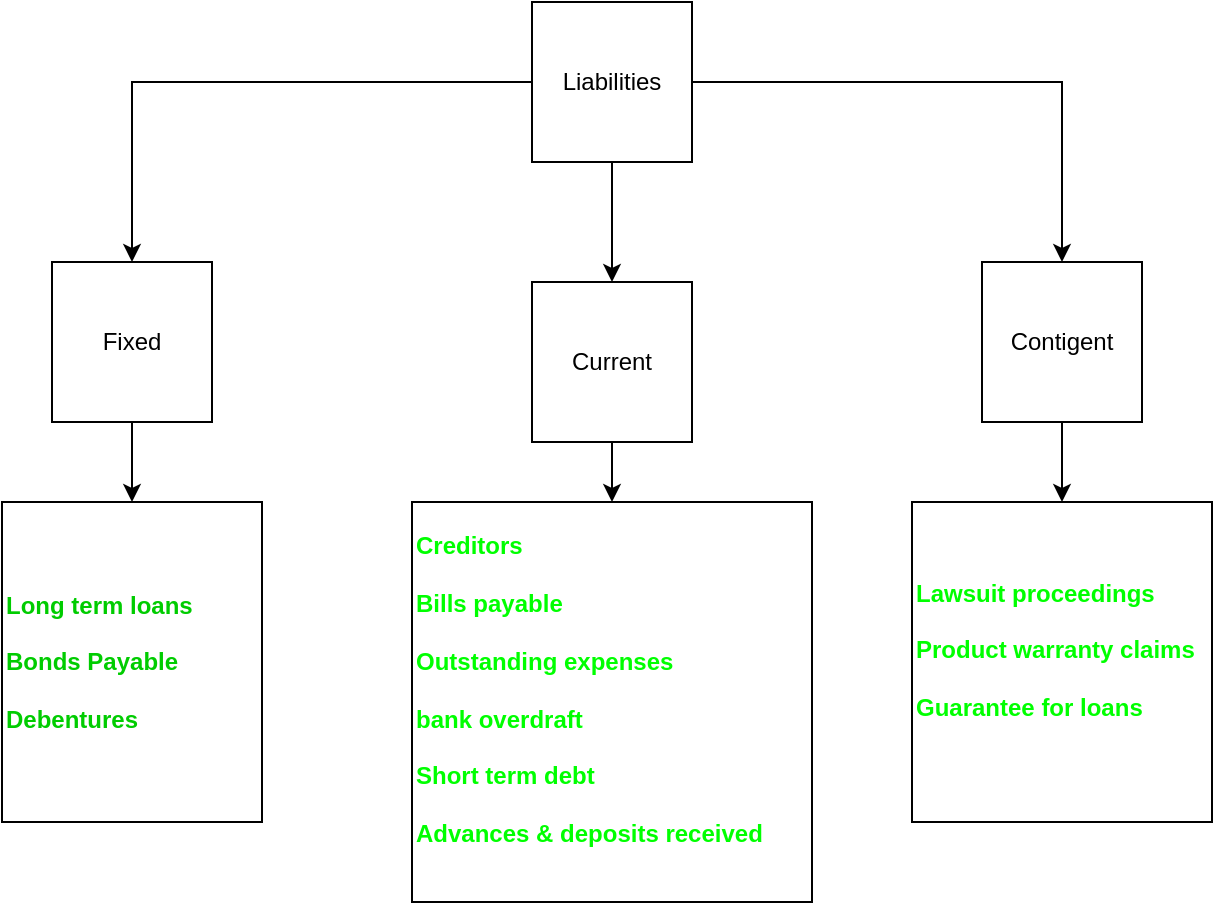 <mxfile version="13.1.3" pages="5">
    <diagram id="6hGFLwfOUW9BJ-s0fimq" name="Index">
        <mxGraphModel dx="1125" dy="806" grid="1" gridSize="10" guides="1" tooltips="1" connect="1" arrows="1" fold="1" page="1" pageScale="1" pageWidth="827" pageHeight="1169" math="0" shadow="0">
            <root>
                <mxCell id="0"/>
                <mxCell id="1" parent="0"/>
                <mxCell id="5" style="edgeStyle=orthogonalEdgeStyle;rounded=0;orthogonalLoop=1;jettySize=auto;html=1;entryX=0.5;entryY=0;entryDx=0;entryDy=0;" parent="1" source="2" target="3" edge="1">
                    <mxGeometry relative="1" as="geometry"/>
                </mxCell>
                <mxCell id="6" style="edgeStyle=orthogonalEdgeStyle;rounded=0;orthogonalLoop=1;jettySize=auto;html=1;entryX=0.5;entryY=0;entryDx=0;entryDy=0;" parent="1" source="2" target="4" edge="1">
                    <mxGeometry relative="1" as="geometry"/>
                </mxCell>
                <mxCell id="fIrG5OefOnMovDJ8t9E--8" style="edgeStyle=orthogonalEdgeStyle;rounded=0;orthogonalLoop=1;jettySize=auto;html=1;entryX=0.5;entryY=0;entryDx=0;entryDy=0;" parent="1" source="2" target="fIrG5OefOnMovDJ8t9E--6" edge="1">
                    <mxGeometry relative="1" as="geometry"/>
                </mxCell>
                <mxCell id="2" value="Liabilities" style="whiteSpace=wrap;html=1;aspect=fixed;" parent="1" vertex="1">
                    <mxGeometry x="480" y="20" width="80" height="80" as="geometry"/>
                </mxCell>
                <mxCell id="bZMmsCw2MI6Tk-kRLGE1-8" style="edgeStyle=orthogonalEdgeStyle;rounded=0;orthogonalLoop=1;jettySize=auto;html=1;" parent="1" source="3" target="bZMmsCw2MI6Tk-kRLGE1-6" edge="1">
                    <mxGeometry relative="1" as="geometry"/>
                </mxCell>
                <mxCell id="3" value="Fixed" style="whiteSpace=wrap;html=1;aspect=fixed;" parent="1" vertex="1">
                    <mxGeometry x="240" y="150" width="80" height="80" as="geometry"/>
                </mxCell>
                <mxCell id="bZMmsCw2MI6Tk-kRLGE1-9" style="edgeStyle=orthogonalEdgeStyle;rounded=0;orthogonalLoop=1;jettySize=auto;html=1;entryX=0.5;entryY=0;entryDx=0;entryDy=0;" parent="1" source="4" target="bZMmsCw2MI6Tk-kRLGE1-7" edge="1">
                    <mxGeometry relative="1" as="geometry"/>
                </mxCell>
                <mxCell id="4" value="Current" style="whiteSpace=wrap;html=1;aspect=fixed;" parent="1" vertex="1">
                    <mxGeometry x="480" y="160" width="80" height="80" as="geometry"/>
                </mxCell>
                <mxCell id="bZMmsCw2MI6Tk-kRLGE1-6" value="&lt;font color=&quot;#00cc00&quot;&gt;&lt;b&gt;Long term loans&lt;br&gt;&lt;br&gt;Bonds Payable&lt;br&gt;&lt;br&gt;Debentures&lt;br&gt;&lt;/b&gt;&lt;/font&gt;" style="rounded=0;whiteSpace=wrap;html=1;align=left;" parent="1" vertex="1">
                    <mxGeometry x="215" y="270" width="130" height="160" as="geometry"/>
                </mxCell>
                <mxCell id="bZMmsCw2MI6Tk-kRLGE1-7" value="&lt;b&gt;&lt;font color=&quot;#00ff00&quot;&gt;Creditors&lt;br&gt;&lt;br&gt;Bills payable&lt;br&gt;&lt;br&gt;Outstanding expenses&lt;br&gt;&lt;br&gt;bank overdraft&lt;br&gt;&lt;br&gt;Short term debt&lt;br&gt;&lt;br&gt;Advances &amp;amp; deposits received&lt;/font&gt;&lt;/b&gt;&lt;br&gt;&lt;ul&gt;&lt;/ul&gt;" style="rounded=0;whiteSpace=wrap;html=1;align=left;" parent="1" vertex="1">
                    <mxGeometry x="420" y="270" width="200" height="200" as="geometry"/>
                </mxCell>
                <mxCell id="fIrG5OefOnMovDJ8t9E--9" style="edgeStyle=orthogonalEdgeStyle;rounded=0;orthogonalLoop=1;jettySize=auto;html=1;entryX=0.5;entryY=0;entryDx=0;entryDy=0;" parent="1" source="fIrG5OefOnMovDJ8t9E--6" target="fIrG5OefOnMovDJ8t9E--7" edge="1">
                    <mxGeometry relative="1" as="geometry"/>
                </mxCell>
                <mxCell id="fIrG5OefOnMovDJ8t9E--6" value="Contigent" style="whiteSpace=wrap;html=1;aspect=fixed;" parent="1" vertex="1">
                    <mxGeometry x="705" y="150" width="80" height="80" as="geometry"/>
                </mxCell>
                <mxCell id="fIrG5OefOnMovDJ8t9E--7" value="&lt;font color=&quot;#00ff00&quot;&gt;&lt;b&gt;Lawsuit proceedings&lt;br&gt;&lt;br&gt;Product warranty claims&lt;br&gt;&lt;br&gt;Guarantee for loans&lt;/b&gt;&lt;/font&gt;&lt;br&gt;&lt;ul&gt;&lt;/ul&gt;" style="rounded=0;whiteSpace=wrap;html=1;align=left;" parent="1" vertex="1">
                    <mxGeometry x="670" y="270" width="150" height="160" as="geometry"/>
                </mxCell>
            </root>
        </mxGraphModel>
    </diagram>
    <diagram id="k4gzNj06NKUBnNSES0GV" name="Database Structure">
        <mxGraphModel dx="1125" dy="806" grid="1" gridSize="10" guides="1" tooltips="1" connect="1" arrows="1" fold="1" page="1" pageScale="1" pageWidth="3300" pageHeight="4681" math="0" shadow="0">
            <root>
                <mxCell id="ZLIagWWz0gJrRWG0zaH9-0"/>
                <mxCell id="ZLIagWWz0gJrRWG0zaH9-1" parent="ZLIagWWz0gJrRWG0zaH9-0"/>
                <mxCell id="0SvQrCjive3bnL10Y1ml-0" style="edgeStyle=orthogonalEdgeStyle;rounded=0;orthogonalLoop=1;jettySize=auto;html=1;entryX=0.5;entryY=0;entryDx=0;entryDy=0;" parent="ZLIagWWz0gJrRWG0zaH9-1" source="0SvQrCjive3bnL10Y1ml-1" target="0SvQrCjive3bnL10Y1ml-2" edge="1">
                    <mxGeometry relative="1" as="geometry"/>
                </mxCell>
                <mxCell id="0SvQrCjive3bnL10Y1ml-1" value="Apps" style="whiteSpace=wrap;html=1;aspect=fixed;strokeColor=#5B60F0;" parent="ZLIagWWz0gJrRWG0zaH9-1" vertex="1">
                    <mxGeometry x="300" y="80" width="80" height="80" as="geometry"/>
                </mxCell>
                <mxCell id="0SvQrCjive3bnL10Y1ml-9" value="" style="edgeStyle=orthogonalEdgeStyle;rounded=0;orthogonalLoop=1;jettySize=auto;html=1;" parent="ZLIagWWz0gJrRWG0zaH9-1" source="0SvQrCjive3bnL10Y1ml-2" target="0SvQrCjive3bnL10Y1ml-4" edge="1">
                    <mxGeometry relative="1" as="geometry"/>
                </mxCell>
                <mxCell id="0SvQrCjive3bnL10Y1ml-2" value="CRM" style="ellipse;whiteSpace=wrap;html=1;aspect=fixed;strokeColor=#F05C26;" parent="ZLIagWWz0gJrRWG0zaH9-1" vertex="1">
                    <mxGeometry x="300" y="190" width="80" height="80" as="geometry"/>
                </mxCell>
                <mxCell id="0SvQrCjive3bnL10Y1ml-3" style="edgeStyle=orthogonalEdgeStyle;rounded=0;orthogonalLoop=1;jettySize=auto;html=1;entryX=0.5;entryY=0;entryDx=0;entryDy=0;" parent="ZLIagWWz0gJrRWG0zaH9-1" source="0SvQrCjive3bnL10Y1ml-4" target="0SvQrCjive3bnL10Y1ml-5" edge="1">
                    <mxGeometry relative="1" as="geometry"/>
                </mxCell>
                <mxCell id="0SvQrCjive3bnL10Y1ml-4" value="** Business ID **" style="whiteSpace=wrap;html=1;aspect=fixed;strokeColor=#F05C26;" parent="ZLIagWWz0gJrRWG0zaH9-1" vertex="1">
                    <mxGeometry x="285" y="310" width="110" height="110" as="geometry"/>
                </mxCell>
                <mxCell id="0SvQrCjive3bnL10Y1ml-11" value="" style="edgeStyle=orthogonalEdgeStyle;rounded=0;orthogonalLoop=1;jettySize=auto;html=1;" parent="ZLIagWWz0gJrRWG0zaH9-1" source="0SvQrCjive3bnL10Y1ml-6" edge="1">
                    <mxGeometry relative="1" as="geometry">
                        <mxPoint x="340" y="590" as="targetPoint"/>
                    </mxGeometry>
                </mxCell>
                <mxCell id="0SvQrCjive3bnL10Y1ml-5" value="Liabilites" style="whiteSpace=wrap;html=1;aspect=fixed;strokeColor=#F05C26;" parent="ZLIagWWz0gJrRWG0zaH9-1" vertex="1">
                    <mxGeometry x="320" y="470" width="40" height="40" as="geometry"/>
                </mxCell>
                <mxCell id="0SvQrCjive3bnL10Y1ml-13" value="" style="edgeStyle=orthogonalEdgeStyle;rounded=0;orthogonalLoop=1;jettySize=auto;html=1;" parent="ZLIagWWz0gJrRWG0zaH9-1" source="0SvQrCjive3bnL10Y1ml-7" target="0SvQrCjive3bnL10Y1ml-8" edge="1">
                    <mxGeometry relative="1" as="geometry"/>
                </mxCell>
                <mxCell id="0SvQrCjive3bnL10Y1ml-7" value="** Liabilites ID **" style="whiteSpace=wrap;html=1;aspect=fixed;strokeColor=#005700;fillColor=#008a00;fontColor=#ffffff;" parent="ZLIagWWz0gJrRWG0zaH9-1" vertex="1">
                    <mxGeometry x="320" y="590" width="40" height="40" as="geometry"/>
                </mxCell>
                <mxCell id="b6DJt6rnyvktnEXb7S_j-8" style="edgeStyle=orthogonalEdgeStyle;rounded=0;orthogonalLoop=1;jettySize=auto;html=1;entryX=0;entryY=0.388;entryDx=0;entryDy=0;entryPerimeter=0;" parent="ZLIagWWz0gJrRWG0zaH9-1" source="0SvQrCjive3bnL10Y1ml-8" target="b6DJt6rnyvktnEXb7S_j-1" edge="1">
                    <mxGeometry relative="1" as="geometry"/>
                </mxCell>
                <mxCell id="0SvQrCjive3bnL10Y1ml-8" value="&lt;ul&gt;&lt;li&gt;asset_name&lt;/li&gt;&lt;li&gt;asset_type&lt;/li&gt;&lt;li&gt;branch&lt;/li&gt;&lt;li&gt;created_month&lt;/li&gt;&lt;li&gt;current_asset&lt;/li&gt;&lt;li&gt;description&lt;/li&gt;&lt;li&gt;documentation&lt;/li&gt;&lt;li&gt;inventory&lt;/li&gt;&lt;li&gt;last_active&lt;/li&gt;&lt;li&gt;price&lt;/li&gt;&lt;li&gt;quantity&lt;/li&gt;&lt;li&gt;reference&lt;/li&gt;&lt;li&gt;timestamp&lt;/li&gt;&lt;li&gt;uid&lt;/li&gt;&lt;/ul&gt;" style="rounded=1;whiteSpace=wrap;html=1;strokeColor=#F05C26;align=left;" parent="ZLIagWWz0gJrRWG0zaH9-1" vertex="1">
                    <mxGeometry x="275" y="660" width="130" height="240" as="geometry"/>
                </mxCell>
                <mxCell id="0SvQrCjive3bnL10Y1ml-6" value="Liabilities" style="whiteSpace=wrap;html=1;aspect=fixed;strokeColor=#F05C26;" parent="ZLIagWWz0gJrRWG0zaH9-1" vertex="1">
                    <mxGeometry x="320" y="530" width="40" height="40" as="geometry"/>
                </mxCell>
                <mxCell id="0SvQrCjive3bnL10Y1ml-12" value="" style="edgeStyle=orthogonalEdgeStyle;rounded=0;orthogonalLoop=1;jettySize=auto;html=1;" parent="ZLIagWWz0gJrRWG0zaH9-1" source="0SvQrCjive3bnL10Y1ml-5" target="0SvQrCjive3bnL10Y1ml-6" edge="1">
                    <mxGeometry relative="1" as="geometry">
                        <mxPoint x="340" y="510" as="sourcePoint"/>
                        <mxPoint x="340" y="590" as="targetPoint"/>
                    </mxGeometry>
                </mxCell>
                <mxCell id="b6DJt6rnyvktnEXb7S_j-0" style="edgeStyle=orthogonalEdgeStyle;rounded=0;orthogonalLoop=1;jettySize=auto;html=1;entryX=0.5;entryY=0;entryDx=0;entryDy=0;" parent="ZLIagWWz0gJrRWG0zaH9-1" source="b6DJt6rnyvktnEXb7S_j-1" target="b6DJt6rnyvktnEXb7S_j-3" edge="1">
                    <mxGeometry relative="1" as="geometry"/>
                </mxCell>
                <mxCell id="b6DJt6rnyvktnEXb7S_j-17" style="edgeStyle=orthogonalEdgeStyle;rounded=0;orthogonalLoop=1;jettySize=auto;html=1;entryX=0;entryY=0.5;entryDx=0;entryDy=0;" parent="ZLIagWWz0gJrRWG0zaH9-1" source="b6DJt6rnyvktnEXb7S_j-1" target="b6DJt6rnyvktnEXb7S_j-10" edge="1">
                    <mxGeometry relative="1" as="geometry"/>
                </mxCell>
                <mxCell id="b6DJt6rnyvktnEXb7S_j-1" value="Apps" style="whiteSpace=wrap;html=1;aspect=fixed;strokeColor=#5B60F0;" parent="ZLIagWWz0gJrRWG0zaH9-1" vertex="1">
                    <mxGeometry x="605" y="80" width="80" height="80" as="geometry"/>
                </mxCell>
                <mxCell id="b6DJt6rnyvktnEXb7S_j-2" value="" style="edgeStyle=orthogonalEdgeStyle;rounded=0;orthogonalLoop=1;jettySize=auto;html=1;" parent="ZLIagWWz0gJrRWG0zaH9-1" source="b6DJt6rnyvktnEXb7S_j-3" target="b6DJt6rnyvktnEXb7S_j-5" edge="1">
                    <mxGeometry relative="1" as="geometry"/>
                </mxCell>
                <mxCell id="b6DJt6rnyvktnEXb7S_j-3" value="CRM" style="ellipse;whiteSpace=wrap;html=1;aspect=fixed;strokeColor=#F05C26;" parent="ZLIagWWz0gJrRWG0zaH9-1" vertex="1">
                    <mxGeometry x="605" y="190" width="80" height="80" as="geometry"/>
                </mxCell>
                <mxCell id="b6DJt6rnyvktnEXb7S_j-4" style="edgeStyle=orthogonalEdgeStyle;rounded=0;orthogonalLoop=1;jettySize=auto;html=1;entryX=0.5;entryY=0;entryDx=0;entryDy=0;" parent="ZLIagWWz0gJrRWG0zaH9-1" source="b6DJt6rnyvktnEXb7S_j-5" target="b6DJt6rnyvktnEXb7S_j-6" edge="1">
                    <mxGeometry relative="1" as="geometry"/>
                </mxCell>
                <mxCell id="b6DJt6rnyvktnEXb7S_j-5" value="** Business ID **" style="whiteSpace=wrap;html=1;aspect=fixed;strokeColor=#F05C26;" parent="ZLIagWWz0gJrRWG0zaH9-1" vertex="1">
                    <mxGeometry x="590" y="310" width="110" height="110" as="geometry"/>
                </mxCell>
                <mxCell id="b6DJt6rnyvktnEXb7S_j-19" value="" style="edgeStyle=orthogonalEdgeStyle;rounded=0;orthogonalLoop=1;jettySize=auto;html=1;" parent="ZLIagWWz0gJrRWG0zaH9-1" source="b6DJt6rnyvktnEXb7S_j-6" target="b6DJt6rnyvktnEXb7S_j-18" edge="1">
                    <mxGeometry relative="1" as="geometry"/>
                </mxCell>
                <mxCell id="b6DJt6rnyvktnEXb7S_j-6" value="stats" style="whiteSpace=wrap;html=1;aspect=fixed;strokeColor=#F05C26;" parent="ZLIagWWz0gJrRWG0zaH9-1" vertex="1">
                    <mxGeometry x="625" y="470" width="40" height="40" as="geometry"/>
                </mxCell>
                <mxCell id="b6DJt6rnyvktnEXb7S_j-21" value="" style="edgeStyle=orthogonalEdgeStyle;rounded=0;orthogonalLoop=1;jettySize=auto;html=1;" parent="ZLIagWWz0gJrRWG0zaH9-1" source="b6DJt6rnyvktnEXb7S_j-18" target="b6DJt6rnyvktnEXb7S_j-20" edge="1">
                    <mxGeometry relative="1" as="geometry"/>
                </mxCell>
                <mxCell id="b6DJt6rnyvktnEXb7S_j-23" value="" style="edgeStyle=orthogonalEdgeStyle;rounded=0;orthogonalLoop=1;jettySize=auto;html=1;" parent="ZLIagWWz0gJrRWG0zaH9-1" source="b6DJt6rnyvktnEXb7S_j-18" target="b6DJt6rnyvktnEXb7S_j-22" edge="1">
                    <mxGeometry relative="1" as="geometry"/>
                </mxCell>
                <mxCell id="b6DJt6rnyvktnEXb7S_j-18" value="total" style="whiteSpace=wrap;html=1;aspect=fixed;strokeColor=#F05C26;" parent="ZLIagWWz0gJrRWG0zaH9-1" vertex="1">
                    <mxGeometry x="625" y="530" width="40" height="40" as="geometry"/>
                </mxCell>
                <mxCell id="b6DJt6rnyvktnEXb7S_j-26" style="edgeStyle=orthogonalEdgeStyle;rounded=0;orthogonalLoop=1;jettySize=auto;html=1;" parent="ZLIagWWz0gJrRWG0zaH9-1" source="b6DJt6rnyvktnEXb7S_j-22" edge="1">
                    <mxGeometry relative="1" as="geometry">
                        <mxPoint x="660" y="720" as="targetPoint"/>
                        <Array as="points">
                            <mxPoint x="688" y="688"/>
                            <mxPoint x="660" y="688"/>
                        </Array>
                    </mxGeometry>
                </mxCell>
                <mxCell id="b6DJt6rnyvktnEXb7S_j-22" value="total" style="whiteSpace=wrap;html=1;aspect=fixed;strokeColor=#F05C26;" parent="ZLIagWWz0gJrRWG0zaH9-1" vertex="1">
                    <mxGeometry x="665" y="610" width="45" height="45" as="geometry"/>
                </mxCell>
                <mxCell id="b6DJt6rnyvktnEXb7S_j-25" style="edgeStyle=orthogonalEdgeStyle;rounded=0;orthogonalLoop=1;jettySize=auto;html=1;entryX=0.5;entryY=0;entryDx=0;entryDy=0;" parent="ZLIagWWz0gJrRWG0zaH9-1" source="b6DJt6rnyvktnEXb7S_j-20" target="b6DJt6rnyvktnEXb7S_j-24" edge="1">
                    <mxGeometry relative="1" as="geometry"/>
                </mxCell>
                <mxCell id="b6DJt6rnyvktnEXb7S_j-20" value="created date" style="whiteSpace=wrap;html=1;aspect=fixed;strokeColor=#F05C26;" parent="ZLIagWWz0gJrRWG0zaH9-1" vertex="1">
                    <mxGeometry x="585" y="610" width="45" height="45" as="geometry"/>
                </mxCell>
                <mxCell id="b6DJt6rnyvktnEXb7S_j-9" style="edgeStyle=orthogonalEdgeStyle;rounded=0;orthogonalLoop=1;jettySize=auto;html=1;entryX=0.5;entryY=0;entryDx=0;entryDy=0;" parent="ZLIagWWz0gJrRWG0zaH9-1" source="b6DJt6rnyvktnEXb7S_j-10" target="b6DJt6rnyvktnEXb7S_j-12" edge="1">
                    <mxGeometry relative="1" as="geometry"/>
                </mxCell>
                <mxCell id="b6DJt6rnyvktnEXb7S_j-10" value="Apps" style="whiteSpace=wrap;html=1;aspect=fixed;strokeColor=#5B60F0;" parent="ZLIagWWz0gJrRWG0zaH9-1" vertex="1">
                    <mxGeometry x="875" y="80" width="80" height="80" as="geometry"/>
                </mxCell>
                <mxCell id="b6DJt6rnyvktnEXb7S_j-11" value="" style="edgeStyle=orthogonalEdgeStyle;rounded=0;orthogonalLoop=1;jettySize=auto;html=1;" parent="ZLIagWWz0gJrRWG0zaH9-1" source="b6DJt6rnyvktnEXb7S_j-12" target="b6DJt6rnyvktnEXb7S_j-14" edge="1">
                    <mxGeometry relative="1" as="geometry"/>
                </mxCell>
                <mxCell id="b6DJt6rnyvktnEXb7S_j-12" value="CRM" style="ellipse;whiteSpace=wrap;html=1;aspect=fixed;strokeColor=#F05C26;" parent="ZLIagWWz0gJrRWG0zaH9-1" vertex="1">
                    <mxGeometry x="875" y="190" width="80" height="80" as="geometry"/>
                </mxCell>
                <mxCell id="b6DJt6rnyvktnEXb7S_j-13" style="edgeStyle=orthogonalEdgeStyle;rounded=0;orthogonalLoop=1;jettySize=auto;html=1;entryX=0.5;entryY=0;entryDx=0;entryDy=0;" parent="ZLIagWWz0gJrRWG0zaH9-1" source="b6DJt6rnyvktnEXb7S_j-14" target="b6DJt6rnyvktnEXb7S_j-15" edge="1">
                    <mxGeometry relative="1" as="geometry"/>
                </mxCell>
                <mxCell id="b6DJt6rnyvktnEXb7S_j-14" value="** Business ID **" style="whiteSpace=wrap;html=1;aspect=fixed;strokeColor=#F05C26;" parent="ZLIagWWz0gJrRWG0zaH9-1" vertex="1">
                    <mxGeometry x="860" y="310" width="110" height="110" as="geometry"/>
                </mxCell>
                <mxCell id="b6DJt6rnyvktnEXb7S_j-28" value="" style="edgeStyle=orthogonalEdgeStyle;rounded=0;orthogonalLoop=1;jettySize=auto;html=1;" parent="ZLIagWWz0gJrRWG0zaH9-1" source="b6DJt6rnyvktnEXb7S_j-15" target="b6DJt6rnyvktnEXb7S_j-27" edge="1">
                    <mxGeometry relative="1" as="geometry"/>
                </mxCell>
                <mxCell id="b6DJt6rnyvktnEXb7S_j-15" value="Activity Timeline" style="whiteSpace=wrap;html=1;aspect=fixed;strokeColor=#F05C26;" parent="ZLIagWWz0gJrRWG0zaH9-1" vertex="1">
                    <mxGeometry x="892.5" y="465" width="45" height="45" as="geometry"/>
                </mxCell>
                <mxCell id="b6DJt6rnyvktnEXb7S_j-30" value="" style="edgeStyle=orthogonalEdgeStyle;rounded=0;orthogonalLoop=1;jettySize=auto;html=1;" parent="ZLIagWWz0gJrRWG0zaH9-1" source="b6DJt6rnyvktnEXb7S_j-27" target="b6DJt6rnyvktnEXb7S_j-29" edge="1">
                    <mxGeometry relative="1" as="geometry"/>
                </mxCell>
                <mxCell id="b6DJt6rnyvktnEXb7S_j-32" style="edgeStyle=orthogonalEdgeStyle;rounded=0;orthogonalLoop=1;jettySize=auto;html=1;entryX=0.5;entryY=0;entryDx=0;entryDy=0;" parent="ZLIagWWz0gJrRWG0zaH9-1" source="b6DJt6rnyvktnEXb7S_j-27" target="b6DJt6rnyvktnEXb7S_j-31" edge="1">
                    <mxGeometry relative="1" as="geometry"/>
                </mxCell>
                <mxCell id="b6DJt6rnyvktnEXb7S_j-27" value="Activity Timeline" style="whiteSpace=wrap;html=1;aspect=fixed;strokeColor=#F05C26;" parent="ZLIagWWz0gJrRWG0zaH9-1" vertex="1">
                    <mxGeometry x="892.5" y="530" width="45" height="45" as="geometry"/>
                </mxCell>
                <mxCell id="b6DJt6rnyvktnEXb7S_j-34" style="edgeStyle=orthogonalEdgeStyle;rounded=0;orthogonalLoop=1;jettySize=auto;html=1;entryX=0.5;entryY=0;entryDx=0;entryDy=0;" parent="ZLIagWWz0gJrRWG0zaH9-1" source="b6DJt6rnyvktnEXb7S_j-29" target="b6DJt6rnyvktnEXb7S_j-33" edge="1">
                    <mxGeometry relative="1" as="geometry"/>
                </mxCell>
                <mxCell id="b6DJt6rnyvktnEXb7S_j-29" value="user ID" style="whiteSpace=wrap;html=1;aspect=fixed;strokeColor=#F05C26;" parent="ZLIagWWz0gJrRWG0zaH9-1" vertex="1">
                    <mxGeometry x="847.5" y="615" width="45" height="45" as="geometry"/>
                </mxCell>
                <mxCell id="b6DJt6rnyvktnEXb7S_j-24" value="&lt;ul&gt;&lt;li&gt;assets_value&lt;/li&gt;&lt;li&gt;assets_data&lt;/li&gt;&lt;li&gt;assets_last_active&lt;/li&gt;&lt;li&gt;current_assets_value&lt;/li&gt;&lt;li&gt;current_assets_data&lt;/li&gt;&lt;li&gt;current_assets_last_active&lt;/li&gt;&lt;li&gt;fixed_assets_value&lt;/li&gt;&lt;li&gt;fixed_assets_data&lt;/li&gt;&lt;li&gt;fixed_assets_last_active&lt;/li&gt;&lt;li&gt;{asset_type_value}&lt;/li&gt;&lt;li&gt;{asset_type_data}&lt;/li&gt;&lt;li&gt;{asset_type_last_active}&lt;/li&gt;&lt;/ul&gt;" style="rounded=1;whiteSpace=wrap;html=1;strokeColor=#F05C26;align=left;" parent="ZLIagWWz0gJrRWG0zaH9-1" vertex="1">
                    <mxGeometry x="570" y="720" width="200" height="250" as="geometry"/>
                </mxCell>
                <mxCell id="b6DJt6rnyvktnEXb7S_j-35" style="edgeStyle=orthogonalEdgeStyle;rounded=0;orthogonalLoop=1;jettySize=auto;html=1;entryX=0.5;entryY=0;entryDx=0;entryDy=0;" parent="ZLIagWWz0gJrRWG0zaH9-1" source="b6DJt6rnyvktnEXb7S_j-31" target="b6DJt6rnyvktnEXb7S_j-33" edge="1">
                    <mxGeometry relative="1" as="geometry"/>
                </mxCell>
                <mxCell id="b6DJt6rnyvktnEXb7S_j-31" value="company" style="whiteSpace=wrap;html=1;aspect=fixed;strokeColor=#F05C26;" parent="ZLIagWWz0gJrRWG0zaH9-1" vertex="1">
                    <mxGeometry x="937.5" y="615" width="45" height="45" as="geometry"/>
                </mxCell>
                <mxCell id="b6DJt6rnyvktnEXb7S_j-33" value="&lt;ul&gt;&lt;li&gt;assetID&lt;/li&gt;&lt;li&gt;asset_type&lt;/li&gt;&lt;li&gt;created_date&lt;/li&gt;&lt;li&gt;reference&lt;/li&gt;&lt;li&gt;activity type&lt;/li&gt;&lt;li&gt;book entries&lt;/li&gt;&lt;/ul&gt;" style="rounded=1;whiteSpace=wrap;html=1;strokeColor=#F05C26;align=left;" parent="ZLIagWWz0gJrRWG0zaH9-1" vertex="1">
                    <mxGeometry x="857.5" y="710" width="125" height="120" as="geometry"/>
                </mxCell>
            </root>
        </mxGraphModel>
    </diagram>
    <diagram id="_1yc6M-A12aUXOLZ_90K" name="Functions">
        &#xa;        &#xa;        &#xa;        
        <mxGraphModel dx="1044" dy="806" grid="1" gridSize="10" guides="1" tooltips="1" connect="1" arrows="1" fold="1" page="1" pageScale="1" pageWidth="3300" pageHeight="4681" math="0" shadow="0">
            &#xa;            &#xa;            &#xa;            
            <root>
                &#xa;                &#xa;                &#xa;                
                <mxCell id="M4IMHjmusEXuxh6YqbXx-0"/>
                &#xa;                &#xa;                &#xa;                
                <mxCell id="M4IMHjmusEXuxh6YqbXx-1" parent="M4IMHjmusEXuxh6YqbXx-0"/>
                &#xa;                &#xa;            &#xa;            
            </root>
            &#xa;            &#xa;        &#xa;        
        </mxGraphModel>
        &#xa;        &#xa;    &#xa;    
    </diagram>
    <diagram id="kWH0ikPrZBJ0sPh8avsi" name="Questions">
        &#xa;        
        <mxGraphModel dx="592" dy="806" grid="1" gridSize="10" guides="1" tooltips="1" connect="1" arrows="1" fold="1" page="1" pageScale="1" pageWidth="3300" pageHeight="4681" math="0" shadow="0">
            &#xa;            
            <root>
                &#xa;                
                <mxCell id="IPYmmoNChUyLdm5GVZw2-0"/>
                &#xa;                
                <mxCell id="IPYmmoNChUyLdm5GVZw2-1" parent="IPYmmoNChUyLdm5GVZw2-0"/>
                &#xa;                
                <mxCell id="waOp5gOY9GueCPtudxNK-5" style="edgeStyle=orthogonalEdgeStyle;rounded=0;orthogonalLoop=1;jettySize=auto;html=1;" parent="IPYmmoNChUyLdm5GVZw2-1" source="waOp5gOY9GueCPtudxNK-0" target="waOp5gOY9GueCPtudxNK-1" edge="1">
                    &#xa;                    
                    <mxGeometry relative="1" as="geometry"/>
                    &#xa;                
                </mxCell>
                &#xa;                
                <mxCell id="waOp5gOY9GueCPtudxNK-6" style="edgeStyle=orthogonalEdgeStyle;rounded=0;orthogonalLoop=1;jettySize=auto;html=1;" parent="IPYmmoNChUyLdm5GVZw2-1" source="waOp5gOY9GueCPtudxNK-0" target="waOp5gOY9GueCPtudxNK-2" edge="1">
                    &#xa;                    
                    <mxGeometry relative="1" as="geometry"/>
                    &#xa;                
                </mxCell>
                &#xa;                
                <mxCell id="waOp5gOY9GueCPtudxNK-0" value="Liability" style="whiteSpace=wrap;html=1;aspect=fixed;" parent="IPYmmoNChUyLdm5GVZw2-1" vertex="1">
                    &#xa;                    
                    <mxGeometry x="460" y="50" width="80" height="80" as="geometry"/>
                    &#xa;                
                </mxCell>
                &#xa;                
                <mxCell id="XJrA5cl6L4-JZxvm1Wz_-20" style="edgeStyle=orthogonalEdgeStyle;rounded=0;orthogonalLoop=1;jettySize=auto;html=1;entryX=0.5;entryY=0;entryDx=0;entryDy=0;" parent="IPYmmoNChUyLdm5GVZw2-1" source="waOp5gOY9GueCPtudxNK-1" target="XJrA5cl6L4-JZxvm1Wz_-0" edge="1">
                    &#xa;                    
                    <mxGeometry relative="1" as="geometry">
                        &#xa;                        
                        <mxPoint x="70" y="270" as="targetPoint"/>
                        &#xa;                    
                    </mxGeometry>
                    &#xa;                
                </mxCell>
                &#xa;                
                <mxCell id="XJrA5cl6L4-JZxvm1Wz_-21" style="edgeStyle=orthogonalEdgeStyle;rounded=0;orthogonalLoop=1;jettySize=auto;html=1;" parent="IPYmmoNChUyLdm5GVZw2-1" source="waOp5gOY9GueCPtudxNK-1" target="XJrA5cl6L4-JZxvm1Wz_-1" edge="1">
                    &#xa;                    
                    <mxGeometry relative="1" as="geometry"/>
                    &#xa;                
                </mxCell>
                &#xa;                
                <mxCell id="XJrA5cl6L4-JZxvm1Wz_-22" style="edgeStyle=orthogonalEdgeStyle;rounded=0;orthogonalLoop=1;jettySize=auto;html=1;entryX=0.5;entryY=0;entryDx=0;entryDy=0;" parent="IPYmmoNChUyLdm5GVZw2-1" source="waOp5gOY9GueCPtudxNK-1" target="XJrA5cl6L4-JZxvm1Wz_-6" edge="1">
                    &#xa;                    
                    <mxGeometry relative="1" as="geometry"/>
                    &#xa;                
                </mxCell>
                &#xa;                
                <mxCell id="XJrA5cl6L4-JZxvm1Wz_-23" style="edgeStyle=orthogonalEdgeStyle;rounded=0;orthogonalLoop=1;jettySize=auto;html=1;entryX=0.5;entryY=0;entryDx=0;entryDy=0;" parent="IPYmmoNChUyLdm5GVZw2-1" source="waOp5gOY9GueCPtudxNK-1" target="XJrA5cl6L4-JZxvm1Wz_-3" edge="1">
                    &#xa;                    
                    <mxGeometry relative="1" as="geometry">
                        &#xa;                        
                        <mxPoint x="300" y="270" as="targetPoint"/>
                        &#xa;                    
                    </mxGeometry>
                    &#xa;                
                </mxCell>
                &#xa;                
                <mxCell id="XJrA5cl6L4-JZxvm1Wz_-26" style="edgeStyle=orthogonalEdgeStyle;rounded=0;orthogonalLoop=1;jettySize=auto;html=1;entryX=0.5;entryY=0;entryDx=0;entryDy=0;" parent="IPYmmoNChUyLdm5GVZw2-1" source="waOp5gOY9GueCPtudxNK-1" target="XJrA5cl6L4-JZxvm1Wz_-4" edge="1">
                    &#xa;                    
                    <mxGeometry relative="1" as="geometry"/>
                    &#xa;                
                </mxCell>
                &#xa;                
                <mxCell id="XJrA5cl6L4-JZxvm1Wz_-27" style="edgeStyle=orthogonalEdgeStyle;rounded=0;orthogonalLoop=1;jettySize=auto;html=1;entryX=0.5;entryY=0;entryDx=0;entryDy=0;" parent="IPYmmoNChUyLdm5GVZw2-1" source="waOp5gOY9GueCPtudxNK-1" target="XJrA5cl6L4-JZxvm1Wz_-2" edge="1">
                    &#xa;                    
                    <mxGeometry relative="1" as="geometry"/>
                    &#xa;                
                </mxCell>
                &#xa;                
                <mxCell id="XJrA5cl6L4-JZxvm1Wz_-28" style="edgeStyle=orthogonalEdgeStyle;rounded=0;orthogonalLoop=1;jettySize=auto;html=1;entryX=0.5;entryY=0;entryDx=0;entryDy=0;" parent="IPYmmoNChUyLdm5GVZw2-1" source="waOp5gOY9GueCPtudxNK-1" target="XJrA5cl6L4-JZxvm1Wz_-5" edge="1">
                    &#xa;                    
                    <mxGeometry relative="1" as="geometry">
                        &#xa;                        
                        <mxPoint x="510" y="270" as="targetPoint"/>
                        &#xa;                    
                    </mxGeometry>
                    &#xa;                
                </mxCell>
                &#xa;                
                <mxCell id="waOp5gOY9GueCPtudxNK-1" value="Current" style="ellipse;whiteSpace=wrap;html=1;aspect=fixed;" parent="IPYmmoNChUyLdm5GVZw2-1" vertex="1">
                    &#xa;                    
                    <mxGeometry x="340" y="180" width="80" height="80" as="geometry"/>
                    &#xa;                
                </mxCell>
                &#xa;                
                <mxCell id="XJrA5cl6L4-JZxvm1Wz_-54" style="edgeStyle=orthogonalEdgeStyle;rounded=0;orthogonalLoop=1;jettySize=auto;html=1;entryX=0.5;entryY=0;entryDx=0;entryDy=0;" parent="IPYmmoNChUyLdm5GVZw2-1" source="waOp5gOY9GueCPtudxNK-2" target="XJrA5cl6L4-JZxvm1Wz_-48" edge="1">
                    &#xa;                    
                    <mxGeometry relative="1" as="geometry"/>
                    &#xa;                
                </mxCell>
                &#xa;                
                <mxCell id="XJrA5cl6L4-JZxvm1Wz_-55" style="edgeStyle=orthogonalEdgeStyle;rounded=0;orthogonalLoop=1;jettySize=auto;html=1;" parent="IPYmmoNChUyLdm5GVZw2-1" source="waOp5gOY9GueCPtudxNK-2" target="XJrA5cl6L4-JZxvm1Wz_-40" edge="1">
                    &#xa;                    
                    <mxGeometry relative="1" as="geometry"/>
                    &#xa;                
                </mxCell>
                &#xa;                
                <mxCell id="uoXhtfPmWp4suCaWeP9a-19" style="edgeStyle=orthogonalEdgeStyle;rounded=0;orthogonalLoop=1;jettySize=auto;html=1;entryX=0.5;entryY=0;entryDx=0;entryDy=0;" parent="IPYmmoNChUyLdm5GVZw2-1" source="waOp5gOY9GueCPtudxNK-2" target="XJrA5cl6L4-JZxvm1Wz_-47" edge="1">
                    &#xa;                    
                    <mxGeometry relative="1" as="geometry"/>
                    &#xa;                
                </mxCell>
                &#xa;                
                <mxCell id="uoXhtfPmWp4suCaWeP9a-20" style="edgeStyle=orthogonalEdgeStyle;rounded=0;orthogonalLoop=1;jettySize=auto;html=1;entryX=0.5;entryY=0;entryDx=0;entryDy=0;" parent="IPYmmoNChUyLdm5GVZw2-1" source="waOp5gOY9GueCPtudxNK-2" target="XJrA5cl6L4-JZxvm1Wz_-46" edge="1">
                    &#xa;                    
                    <mxGeometry relative="1" as="geometry"/>
                    &#xa;                
                </mxCell>
                &#xa;                
                <mxCell id="uoXhtfPmWp4suCaWeP9a-21" style="edgeStyle=orthogonalEdgeStyle;rounded=0;orthogonalLoop=1;jettySize=auto;html=1;" parent="IPYmmoNChUyLdm5GVZw2-1" source="waOp5gOY9GueCPtudxNK-2" target="XJrA5cl6L4-JZxvm1Wz_-45" edge="1">
                    &#xa;                    
                    <mxGeometry relative="1" as="geometry"/>
                    &#xa;                
                </mxCell>
                &#xa;                
                <mxCell id="uoXhtfPmWp4suCaWeP9a-22" style="edgeStyle=orthogonalEdgeStyle;rounded=0;orthogonalLoop=1;jettySize=auto;html=1;entryX=0.5;entryY=0;entryDx=0;entryDy=0;" parent="IPYmmoNChUyLdm5GVZw2-1" source="waOp5gOY9GueCPtudxNK-2" target="XJrA5cl6L4-JZxvm1Wz_-43" edge="1">
                    &#xa;                    
                    <mxGeometry relative="1" as="geometry"/>
                    &#xa;                
                </mxCell>
                &#xa;                
                <mxCell id="uoXhtfPmWp4suCaWeP9a-23" style="edgeStyle=orthogonalEdgeStyle;rounded=0;orthogonalLoop=1;jettySize=auto;html=1;" parent="IPYmmoNChUyLdm5GVZw2-1" source="waOp5gOY9GueCPtudxNK-2" target="XJrA5cl6L4-JZxvm1Wz_-44" edge="1">
                    &#xa;                    
                    <mxGeometry relative="1" as="geometry"/>
                    &#xa;                
                </mxCell>
                &#xa;                
                <mxCell id="uoXhtfPmWp4suCaWeP9a-24" style="edgeStyle=orthogonalEdgeStyle;rounded=0;orthogonalLoop=1;jettySize=auto;html=1;" parent="IPYmmoNChUyLdm5GVZw2-1" source="waOp5gOY9GueCPtudxNK-2" target="XJrA5cl6L4-JZxvm1Wz_-41" edge="1">
                    &#xa;                    
                    <mxGeometry relative="1" as="geometry"/>
                    &#xa;                
                </mxCell>
                &#xa;                
                <mxCell id="uoXhtfPmWp4suCaWeP9a-25" style="edgeStyle=orthogonalEdgeStyle;rounded=0;orthogonalLoop=1;jettySize=auto;html=1;" parent="IPYmmoNChUyLdm5GVZw2-1" source="waOp5gOY9GueCPtudxNK-2" target="XJrA5cl6L4-JZxvm1Wz_-42" edge="1">
                    &#xa;                    
                    <mxGeometry relative="1" as="geometry"/>
                    &#xa;                
                </mxCell>
                &#xa;                
                <mxCell id="uoXhtfPmWp4suCaWeP9a-26" style="edgeStyle=orthogonalEdgeStyle;rounded=0;orthogonalLoop=1;jettySize=auto;html=1;entryX=0.5;entryY=0;entryDx=0;entryDy=0;" parent="IPYmmoNChUyLdm5GVZw2-1" source="waOp5gOY9GueCPtudxNK-2" target="XJrA5cl6L4-JZxvm1Wz_-52" edge="1">
                    &#xa;                    
                    <mxGeometry relative="1" as="geometry"/>
                    &#xa;                
                </mxCell>
                &#xa;                
                <mxCell id="waOp5gOY9GueCPtudxNK-2" value="Fixed" style="ellipse;whiteSpace=wrap;html=1;aspect=fixed;" parent="IPYmmoNChUyLdm5GVZw2-1" vertex="1">
                    &#xa;                    
                    <mxGeometry x="610" y="180" width="80" height="80" as="geometry"/>
                    &#xa;                
                </mxCell>
                &#xa;                
                <mxCell id="XJrA5cl6L4-JZxvm1Wz_-73" value="" style="edgeStyle=orthogonalEdgeStyle;rounded=0;orthogonalLoop=1;jettySize=auto;html=1;" parent="IPYmmoNChUyLdm5GVZw2-1" source="uoXhtfPmWp4suCaWeP9a-17" target="waOp5gOY9GueCPtudxNK-4" edge="1">
                    &#xa;                    
                    <mxGeometry relative="1" as="geometry"/>
                    &#xa;                
                </mxCell>
                &#xa;                
                <mxCell id="waOp5gOY9GueCPtudxNK-3" value="Value" style="whiteSpace=wrap;html=1;aspect=fixed;" parent="IPYmmoNChUyLdm5GVZw2-1" vertex="1">
                    &#xa;                    
                    <mxGeometry x="470" y="610" width="80" height="80" as="geometry"/>
                    &#xa;                
                </mxCell>
                &#xa;                
                <mxCell id="uoXhtfPmWp4suCaWeP9a-2" style="edgeStyle=orthogonalEdgeStyle;rounded=0;orthogonalLoop=1;jettySize=auto;html=1;entryX=0.5;entryY=0;entryDx=0;entryDy=0;" parent="IPYmmoNChUyLdm5GVZw2-1" target="uoXhtfPmWp4suCaWeP9a-0" edge="1">
                    &#xa;                    
                    <mxGeometry relative="1" as="geometry">
                        &#xa;                        
                        <mxPoint x="460" y="890" as="sourcePoint"/>
                        &#xa;                    
                    </mxGeometry>
                    &#xa;                
                </mxCell>
                &#xa;                
                <mxCell id="uoXhtfPmWp4suCaWeP9a-3" style="edgeStyle=orthogonalEdgeStyle;rounded=0;orthogonalLoop=1;jettySize=auto;html=1;entryX=0.5;entryY=0;entryDx=0;entryDy=0;" parent="IPYmmoNChUyLdm5GVZw2-1" target="uoXhtfPmWp4suCaWeP9a-1" edge="1">
                    &#xa;                    
                    <mxGeometry relative="1" as="geometry">
                        &#xa;                        
                        <mxPoint x="540" y="890" as="sourcePoint"/>
                        &#xa;                    
                    </mxGeometry>
                    &#xa;                
                </mxCell>
                &#xa;                
                <mxCell id="waOp5gOY9GueCPtudxNK-4" value="Transaction Type" style="ellipse;whiteSpace=wrap;html=1;aspect=fixed;" parent="IPYmmoNChUyLdm5GVZw2-1" vertex="1">
                    &#xa;                    
                    <mxGeometry x="460" y="850" width="80" height="80" as="geometry"/>
                    &#xa;                
                </mxCell>
                &#xa;                
                <mxCell id="XJrA5cl6L4-JZxvm1Wz_-19" style="edgeStyle=orthogonalEdgeStyle;rounded=0;orthogonalLoop=1;jettySize=auto;html=1;entryX=-0.05;entryY=0.888;entryDx=0;entryDy=0;entryPerimeter=0;" parent="IPYmmoNChUyLdm5GVZw2-1" source="XJrA5cl6L4-JZxvm1Wz_-0" target="waOp5gOY9GueCPtudxNK-3" edge="1">
                    &#xa;                    
                    <mxGeometry relative="1" as="geometry">
                        &#xa;                        
                        <mxPoint x="60" y="670" as="targetPoint"/>
                        &#xa;                        
                        <Array as="points">
                            &#xa;                            
                            <mxPoint x="60" y="681"/>
                            &#xa;                        
                        </Array>
                        &#xa;                    
                    </mxGeometry>
                    &#xa;                
                </mxCell>
                &#xa;                
                <mxCell id="XJrA5cl6L4-JZxvm1Wz_-0" value="Cash" style="rounded=0;whiteSpace=wrap;html=1;" parent="IPYmmoNChUyLdm5GVZw2-1" vertex="1">
                    &#xa;                    
                    <mxGeometry x="30" y="280" width="60" height="40" as="geometry"/>
                    &#xa;                
                </mxCell>
                &#xa;                
                <mxCell id="XJrA5cl6L4-JZxvm1Wz_-14" value="" style="edgeStyle=orthogonalEdgeStyle;rounded=0;orthogonalLoop=1;jettySize=auto;html=1;" parent="IPYmmoNChUyLdm5GVZw2-1" source="XJrA5cl6L4-JZxvm1Wz_-1" edge="1">
                    &#xa;                    
                    <mxGeometry relative="1" as="geometry">
                        &#xa;                        
                        <mxPoint x="135" y="600" as="targetPoint"/>
                        &#xa;                    
                    </mxGeometry>
                    &#xa;                
                </mxCell>
                &#xa;                
                <mxCell id="XJrA5cl6L4-JZxvm1Wz_-1" value="Cash Equivalent" style="rounded=0;whiteSpace=wrap;html=1;fillColor=#60a917;strokeColor=#2D7600;fontColor=#ffffff;" parent="IPYmmoNChUyLdm5GVZw2-1" vertex="1">
                    &#xa;                    
                    <mxGeometry x="100" y="280" width="70" height="40" as="geometry"/>
                    &#xa;                
                </mxCell>
                &#xa;                
                <mxCell id="XJrA5cl6L4-JZxvm1Wz_-18" value="" style="edgeStyle=orthogonalEdgeStyle;rounded=0;orthogonalLoop=1;jettySize=auto;html=1;" parent="IPYmmoNChUyLdm5GVZw2-1" source="XJrA5cl6L4-JZxvm1Wz_-2" target="XJrA5cl6L4-JZxvm1Wz_-16" edge="1">
                    &#xa;                    
                    <mxGeometry relative="1" as="geometry"/>
                    &#xa;                
                </mxCell>
                &#xa;                
                <mxCell id="XJrA5cl6L4-JZxvm1Wz_-2" value="Stock or Inventory" style="rounded=0;whiteSpace=wrap;html=1;fillColor=#1ba1e2;strokeColor=#006EAF;fontColor=#ffffff;" parent="IPYmmoNChUyLdm5GVZw2-1" vertex="1">
                    &#xa;                    
                    <mxGeometry x="425" y="280" width="70" height="40" as="geometry"/>
                    &#xa;                
                </mxCell>
                &#xa;                
                <mxCell id="XJrA5cl6L4-JZxvm1Wz_-3" value="Accounts Receivalbe" style="rounded=0;whiteSpace=wrap;html=1;" parent="IPYmmoNChUyLdm5GVZw2-1" vertex="1">
                    &#xa;                    
                    <mxGeometry x="260" y="280" width="70" height="40" as="geometry"/>
                    &#xa;                
                </mxCell>
                &#xa;                
                <mxCell id="XJrA5cl6L4-JZxvm1Wz_-31" style="edgeStyle=orthogonalEdgeStyle;rounded=0;orthogonalLoop=1;jettySize=auto;html=1;" parent="IPYmmoNChUyLdm5GVZw2-1" source="XJrA5cl6L4-JZxvm1Wz_-4" edge="1">
                    &#xa;                    
                    <mxGeometry relative="1" as="geometry">
                        &#xa;                        
                        <mxPoint x="380" y="680" as="targetPoint"/>
                        &#xa;                        
                        <Array as="points">
                            &#xa;                            
                            <mxPoint x="380" y="658"/>
                            &#xa;                        
                        </Array>
                        &#xa;                    
                    </mxGeometry>
                    &#xa;                
                </mxCell>
                &#xa;                
                <mxCell id="XJrA5cl6L4-JZxvm1Wz_-4" value="Marketable Securities" style="rounded=0;whiteSpace=wrap;html=1;" parent="IPYmmoNChUyLdm5GVZw2-1" vertex="1">
                    &#xa;                    
                    <mxGeometry x="345" y="280" width="70" height="40" as="geometry"/>
                    &#xa;                
                </mxCell>
                &#xa;                
                <mxCell id="XJrA5cl6L4-JZxvm1Wz_-29" style="edgeStyle=orthogonalEdgeStyle;rounded=0;orthogonalLoop=1;jettySize=auto;html=1;" parent="IPYmmoNChUyLdm5GVZw2-1" source="XJrA5cl6L4-JZxvm1Wz_-5" target="waOp5gOY9GueCPtudxNK-3" edge="1">
                    &#xa;                    
                    <mxGeometry relative="1" as="geometry"/>
                    &#xa;                
                </mxCell>
                &#xa;                
                <mxCell id="XJrA5cl6L4-JZxvm1Wz_-5" value="Prepaid Expenses" style="rounded=0;whiteSpace=wrap;html=1;" parent="IPYmmoNChUyLdm5GVZw2-1" vertex="1">
                    &#xa;                    
                    <mxGeometry x="510" y="280" width="70" height="40" as="geometry"/>
                    &#xa;                
                </mxCell>
                &#xa;                
                <mxCell id="XJrA5cl6L4-JZxvm1Wz_-6" value="Other Liquid Assets" style="rounded=0;whiteSpace=wrap;html=1;" parent="IPYmmoNChUyLdm5GVZw2-1" vertex="1">
                    &#xa;                    
                    <mxGeometry x="180" y="280" width="70" height="40" as="geometry"/>
                    &#xa;                
                </mxCell>
                &#xa;                
                <mxCell id="XJrA5cl6L4-JZxvm1Wz_-7" value="Bank Balances" style="rounded=0;whiteSpace=wrap;html=1;fillColor=#60a917;strokeColor=#2D7600;fontColor=#ffffff;" parent="IPYmmoNChUyLdm5GVZw2-1" vertex="1">
                    &#xa;                    
                    <mxGeometry x="100" y="340" width="70" height="40" as="geometry"/>
                    &#xa;                
                </mxCell>
                &#xa;                
                <mxCell id="XJrA5cl6L4-JZxvm1Wz_-8" value="Bank OverDraft&lt;br&gt;" style="rounded=0;whiteSpace=wrap;html=1;fillColor=#60a917;strokeColor=#2D7600;fontColor=#ffffff;" parent="IPYmmoNChUyLdm5GVZw2-1" vertex="1">
                    &#xa;                    
                    <mxGeometry x="100" y="390" width="70" height="40" as="geometry"/>
                    &#xa;                
                </mxCell>
                &#xa;                
                <mxCell id="XJrA5cl6L4-JZxvm1Wz_-9" value="Cheques" style="rounded=0;whiteSpace=wrap;html=1;fillColor=#60a917;strokeColor=#2D7600;fontColor=#ffffff;" parent="IPYmmoNChUyLdm5GVZw2-1" vertex="1">
                    &#xa;                    
                    <mxGeometry x="100" y="440" width="70" height="40" as="geometry"/>
                    &#xa;                
                </mxCell>
                &#xa;                
                <mxCell id="XJrA5cl6L4-JZxvm1Wz_-10" value="Drafts on Hand" style="rounded=0;whiteSpace=wrap;html=1;fillColor=#60a917;strokeColor=#2D7600;fontColor=#ffffff;" parent="IPYmmoNChUyLdm5GVZw2-1" vertex="1">
                    &#xa;                    
                    <mxGeometry x="100" y="490" width="70" height="40" as="geometry"/>
                    &#xa;                
                </mxCell>
                &#xa;                
                <mxCell id="XJrA5cl6L4-JZxvm1Wz_-13" value="" style="edgeStyle=orthogonalEdgeStyle;rounded=0;orthogonalLoop=1;jettySize=auto;html=1;" parent="IPYmmoNChUyLdm5GVZw2-1" source="XJrA5cl6L4-JZxvm1Wz_-11" target="XJrA5cl6L4-JZxvm1Wz_-12" edge="1">
                    &#xa;                    
                    <mxGeometry relative="1" as="geometry"/>
                    &#xa;                
                </mxCell>
                &#xa;                
                <mxCell id="XJrA5cl6L4-JZxvm1Wz_-11" value="Demand Deposit" style="rounded=0;whiteSpace=wrap;html=1;fillColor=#60a917;strokeColor=#2D7600;fontColor=#ffffff;" parent="IPYmmoNChUyLdm5GVZw2-1" vertex="1">
                    &#xa;                    
                    <mxGeometry x="100" y="540" width="70" height="40" as="geometry"/>
                    &#xa;                
                </mxCell>
                &#xa;                
                <mxCell id="XJrA5cl6L4-JZxvm1Wz_-34" value="" style="edgeStyle=orthogonalEdgeStyle;rounded=0;orthogonalLoop=1;jettySize=auto;html=1;" parent="IPYmmoNChUyLdm5GVZw2-1" source="XJrA5cl6L4-JZxvm1Wz_-12" edge="1">
                    &#xa;                    
                    <mxGeometry relative="1" as="geometry">
                        &#xa;                        
                        <mxPoint x="135" y="670" as="targetPoint"/>
                        &#xa;                    
                    </mxGeometry>
                    &#xa;                
                </mxCell>
                &#xa;                
                <mxCell id="XJrA5cl6L4-JZxvm1Wz_-12" value="Short term investments" style="rounded=0;whiteSpace=wrap;html=1;fillColor=#60a917;strokeColor=#2D7600;fontColor=#ffffff;" parent="IPYmmoNChUyLdm5GVZw2-1" vertex="1">
                    &#xa;                    
                    <mxGeometry x="100" y="600" width="70" height="40" as="geometry"/>
                    &#xa;                
                </mxCell>
                &#xa;                
                <mxCell id="XJrA5cl6L4-JZxvm1Wz_-30" style="edgeStyle=orthogonalEdgeStyle;rounded=0;orthogonalLoop=1;jettySize=auto;html=1;exitX=0.5;exitY=1;exitDx=0;exitDy=0;" parent="IPYmmoNChUyLdm5GVZw2-1" source="XJrA5cl6L4-JZxvm1Wz_-15" edge="1">
                    &#xa;                    
                    <mxGeometry relative="1" as="geometry">
                        &#xa;                        
                        <mxPoint x="510" y="620" as="targetPoint"/>
                        &#xa;                    
                    </mxGeometry>
                    &#xa;                
                </mxCell>
                &#xa;                
                <mxCell id="XJrA5cl6L4-JZxvm1Wz_-15" value="Finished Goods" style="rounded=0;whiteSpace=wrap;html=1;fillColor=#1ba1e2;strokeColor=#006EAF;fontColor=#ffffff;" parent="IPYmmoNChUyLdm5GVZw2-1" vertex="1">
                    &#xa;                    
                    <mxGeometry x="425" y="340" width="70" height="40" as="geometry"/>
                    &#xa;                
                </mxCell>
                &#xa;                
                <mxCell id="XJrA5cl6L4-JZxvm1Wz_-16" value="Work in Progress" style="rounded=0;whiteSpace=wrap;html=1;fillColor=#1ba1e2;strokeColor=#006EAF;fontColor=#ffffff;" parent="IPYmmoNChUyLdm5GVZw2-1" vertex="1">
                    &#xa;                    
                    <mxGeometry x="425" y="390" width="70" height="40" as="geometry"/>
                    &#xa;                
                </mxCell>
                &#xa;                
                <mxCell id="XJrA5cl6L4-JZxvm1Wz_-17" value="Raw material" style="rounded=0;whiteSpace=wrap;html=1;fillColor=#1ba1e2;strokeColor=#006EAF;fontColor=#ffffff;" parent="IPYmmoNChUyLdm5GVZw2-1" vertex="1">
                    &#xa;                    
                    <mxGeometry x="425" y="440" width="70" height="40" as="geometry"/>
                    &#xa;                
                </mxCell>
                &#xa;                
                <mxCell id="XJrA5cl6L4-JZxvm1Wz_-38" value="" style="edgeStyle=orthogonalEdgeStyle;rounded=0;orthogonalLoop=1;jettySize=auto;html=1;" parent="IPYmmoNChUyLdm5GVZw2-1" source="XJrA5cl6L4-JZxvm1Wz_-35" edge="1">
                    &#xa;                    
                    <mxGeometry relative="1" as="geometry">
                        &#xa;                        
                        <mxPoint x="295" y="680" as="targetPoint"/>
                        &#xa;                    
                    </mxGeometry>
                    &#xa;                
                </mxCell>
                &#xa;                
                <mxCell id="XJrA5cl6L4-JZxvm1Wz_-35" value="&lt;font color=&quot;#4d9900&quot;&gt;Link to a user&lt;/font&gt;" style="shape=umlActor;verticalLabelPosition=bottom;labelBackgroundColor=#ffffff;verticalAlign=top;html=1;outlineConnect=0;" parent="IPYmmoNChUyLdm5GVZw2-1" vertex="1">
                    &#xa;                    
                    <mxGeometry x="280" y="420" width="30" height="60" as="geometry"/>
                    &#xa;                
                </mxCell>
                &#xa;                
                <mxCell id="XJrA5cl6L4-JZxvm1Wz_-36" style="edgeStyle=orthogonalEdgeStyle;rounded=0;orthogonalLoop=1;jettySize=auto;html=1;" parent="IPYmmoNChUyLdm5GVZw2-1" source="XJrA5cl6L4-JZxvm1Wz_-3" target="XJrA5cl6L4-JZxvm1Wz_-35" edge="1">
                    &#xa;                    
                    <mxGeometry relative="1" as="geometry">
                        &#xa;                        
                        <mxPoint x="295" y="680" as="targetPoint"/>
                        &#xa;                        
                        <mxPoint x="295" y="320" as="sourcePoint"/>
                        &#xa;                    
                    </mxGeometry>
                    &#xa;                
                </mxCell>
                &#xa;                
                <mxCell id="XJrA5cl6L4-JZxvm1Wz_-59" value="" style="edgeStyle=orthogonalEdgeStyle;rounded=0;orthogonalLoop=1;jettySize=auto;html=1;" parent="IPYmmoNChUyLdm5GVZw2-1" source="XJrA5cl6L4-JZxvm1Wz_-40" edge="1">
                    &#xa;                    
                    <mxGeometry relative="1" as="geometry">
                        &#xa;                        
                        <mxPoint x="745" y="640" as="targetPoint"/>
                        &#xa;                    
                    </mxGeometry>
                    &#xa;                
                </mxCell>
                &#xa;                
                <mxCell id="XJrA5cl6L4-JZxvm1Wz_-40" value="Computer Equipment" style="rounded=0;whiteSpace=wrap;html=1;fillColor=#6a00ff;strokeColor=#3700CC;fontColor=#ffffff;" parent="IPYmmoNChUyLdm5GVZw2-1" vertex="1">
                    &#xa;                    
                    <mxGeometry x="710" y="290" width="70" height="40" as="geometry"/>
                    &#xa;                
                </mxCell>
                &#xa;                
                <mxCell id="XJrA5cl6L4-JZxvm1Wz_-58" value="Desktop Computers" style="rounded=0;whiteSpace=wrap;html=1;fillColor=#6a00ff;strokeColor=#3700CC;fontColor=#ffffff;" parent="IPYmmoNChUyLdm5GVZw2-1" vertex="1">
                    &#xa;                    
                    <mxGeometry x="710" y="410" width="70" height="40" as="geometry"/>
                    &#xa;                
                </mxCell>
                &#xa;                
                <mxCell id="XJrA5cl6L4-JZxvm1Wz_-69" style="edgeStyle=orthogonalEdgeStyle;rounded=0;orthogonalLoop=1;jettySize=auto;html=1;" parent="IPYmmoNChUyLdm5GVZw2-1" source="XJrA5cl6L4-JZxvm1Wz_-41" edge="1">
                    &#xa;                    
                    <mxGeometry relative="1" as="geometry">
                        &#xa;                        
                        <mxPoint x="1295" y="640" as="targetPoint"/>
                        &#xa;                    
                    </mxGeometry>
                    &#xa;                
                </mxCell>
                &#xa;                
                <mxCell id="XJrA5cl6L4-JZxvm1Wz_-41" value="Computer Software" style="rounded=0;whiteSpace=wrap;html=1;" parent="IPYmmoNChUyLdm5GVZw2-1" vertex="1">
                    &#xa;                    
                    <mxGeometry x="1260" y="290" width="70" height="40" as="geometry"/>
                    &#xa;                
                </mxCell>
                &#xa;                
                <mxCell id="XJrA5cl6L4-JZxvm1Wz_-70" style="edgeStyle=orthogonalEdgeStyle;rounded=0;orthogonalLoop=1;jettySize=auto;html=1;" parent="IPYmmoNChUyLdm5GVZw2-1" source="XJrA5cl6L4-JZxvm1Wz_-42" edge="1">
                    &#xa;                    
                    <mxGeometry relative="1" as="geometry">
                        &#xa;                        
                        <mxPoint x="1385" y="640" as="targetPoint"/>
                        &#xa;                    
                    </mxGeometry>
                    &#xa;                
                </mxCell>
                &#xa;                
                <mxCell id="XJrA5cl6L4-JZxvm1Wz_-42" value="Construction in progress" style="rounded=0;whiteSpace=wrap;html=1;" parent="IPYmmoNChUyLdm5GVZw2-1" vertex="1">
                    &#xa;                    
                    <mxGeometry x="1350" y="290" width="70" height="40" as="geometry"/>
                    &#xa;                
                </mxCell>
                &#xa;                
                <mxCell id="XJrA5cl6L4-JZxvm1Wz_-64" style="edgeStyle=orthogonalEdgeStyle;rounded=0;orthogonalLoop=1;jettySize=auto;html=1;" parent="IPYmmoNChUyLdm5GVZw2-1" source="XJrA5cl6L4-JZxvm1Wz_-43" edge="1">
                    &#xa;                    
                    <mxGeometry relative="1" as="geometry">
                        &#xa;                        
                        <mxPoint x="1115" y="640" as="targetPoint"/>
                        &#xa;                    
                    </mxGeometry>
                    &#xa;                
                </mxCell>
                &#xa;                
                <mxCell id="XJrA5cl6L4-JZxvm1Wz_-43" value="Furniture and fixtures" style="rounded=0;whiteSpace=wrap;html=1;" parent="IPYmmoNChUyLdm5GVZw2-1" vertex="1">
                    &#xa;                    
                    <mxGeometry x="1080" y="290" width="70" height="40" as="geometry"/>
                    &#xa;                
                </mxCell>
                &#xa;                
                <mxCell id="XJrA5cl6L4-JZxvm1Wz_-67" value="" style="edgeStyle=orthogonalEdgeStyle;rounded=0;orthogonalLoop=1;jettySize=auto;html=1;" parent="IPYmmoNChUyLdm5GVZw2-1" source="XJrA5cl6L4-JZxvm1Wz_-44" edge="1">
                    &#xa;                    
                    <mxGeometry relative="1" as="geometry">
                        &#xa;                        
                        <mxPoint x="1200" y="640" as="targetPoint"/>
                        &#xa;                    
                    </mxGeometry>
                    &#xa;                
                </mxCell>
                &#xa;                
                <mxCell id="XJrA5cl6L4-JZxvm1Wz_-44" value="Intangible assets" style="rounded=0;whiteSpace=wrap;html=1;fillColor=#fa6800;strokeColor=#C73500;fontColor=#ffffff;" parent="IPYmmoNChUyLdm5GVZw2-1" vertex="1">
                    &#xa;                    
                    <mxGeometry x="1170" y="290" width="70" height="40" as="geometry"/>
                    &#xa;                
                </mxCell>
                &#xa;                
                <mxCell id="XJrA5cl6L4-JZxvm1Wz_-66" value="Radio Licenses" style="rounded=0;whiteSpace=wrap;html=1;fillColor=#fa6800;strokeColor=#C73500;fontColor=#ffffff;" parent="IPYmmoNChUyLdm5GVZw2-1" vertex="1">
                    &#xa;                    
                    <mxGeometry x="1170" y="410" width="70" height="40" as="geometry"/>
                    &#xa;                
                </mxCell>
                &#xa;                
                <mxCell id="XJrA5cl6L4-JZxvm1Wz_-63" style="edgeStyle=orthogonalEdgeStyle;rounded=0;orthogonalLoop=1;jettySize=auto;html=1;" parent="IPYmmoNChUyLdm5GVZw2-1" source="XJrA5cl6L4-JZxvm1Wz_-45" edge="1">
                    &#xa;                    
                    <mxGeometry relative="1" as="geometry">
                        &#xa;                        
                        <mxPoint x="1025" y="640" as="targetPoint"/>
                        &#xa;                    
                    </mxGeometry>
                    &#xa;                
                </mxCell>
                &#xa;                
                <mxCell id="XJrA5cl6L4-JZxvm1Wz_-45" value="Land" style="rounded=0;whiteSpace=wrap;html=1;" parent="IPYmmoNChUyLdm5GVZw2-1" vertex="1">
                    &#xa;                    
                    <mxGeometry x="990" y="290" width="70" height="40" as="geometry"/>
                    &#xa;                
                </mxCell>
                &#xa;                
                <mxCell id="XJrA5cl6L4-JZxvm1Wz_-62" style="edgeStyle=orthogonalEdgeStyle;rounded=0;orthogonalLoop=1;jettySize=auto;html=1;" parent="IPYmmoNChUyLdm5GVZw2-1" source="XJrA5cl6L4-JZxvm1Wz_-46" edge="1">
                    &#xa;                    
                    <mxGeometry relative="1" as="geometry">
                        &#xa;                        
                        <mxPoint x="930" y="640" as="targetPoint"/>
                        &#xa;                    
                    </mxGeometry>
                    &#xa;                
                </mxCell>
                &#xa;                
                <mxCell id="XJrA5cl6L4-JZxvm1Wz_-46" value="leasehold improvements" style="rounded=0;whiteSpace=wrap;html=1;" parent="IPYmmoNChUyLdm5GVZw2-1" vertex="1">
                    &#xa;                    
                    <mxGeometry x="890" y="290" width="80" height="40" as="geometry"/>
                    &#xa;                
                </mxCell>
                &#xa;                
                <mxCell id="XJrA5cl6L4-JZxvm1Wz_-61" style="edgeStyle=orthogonalEdgeStyle;rounded=0;orthogonalLoop=1;jettySize=auto;html=1;" parent="IPYmmoNChUyLdm5GVZw2-1" source="XJrA5cl6L4-JZxvm1Wz_-47" edge="1">
                    &#xa;                    
                    <mxGeometry relative="1" as="geometry">
                        &#xa;                        
                        <mxPoint x="845" y="640" as="targetPoint"/>
                        &#xa;                    
                    </mxGeometry>
                    &#xa;                
                </mxCell>
                &#xa;                
                <mxCell id="XJrA5cl6L4-JZxvm1Wz_-47" value="Machinery" style="rounded=0;whiteSpace=wrap;html=1;" parent="IPYmmoNChUyLdm5GVZw2-1" vertex="1">
                    &#xa;                    
                    <mxGeometry x="810" y="290" width="70" height="40" as="geometry"/>
                    &#xa;                
                </mxCell>
                &#xa;                
                <mxCell id="XJrA5cl6L4-JZxvm1Wz_-56" style="edgeStyle=orthogonalEdgeStyle;rounded=0;orthogonalLoop=1;jettySize=auto;html=1;" parent="IPYmmoNChUyLdm5GVZw2-1" source="XJrA5cl6L4-JZxvm1Wz_-48" edge="1">
                    &#xa;                    
                    <mxGeometry relative="1" as="geometry">
                        &#xa;                        
                        <mxPoint x="650" y="640" as="targetPoint"/>
                        &#xa;                    
                    </mxGeometry>
                    &#xa;                
                </mxCell>
                &#xa;                
                <mxCell id="XJrA5cl6L4-JZxvm1Wz_-48" value="Office Equipment" style="rounded=0;whiteSpace=wrap;html=1;" parent="IPYmmoNChUyLdm5GVZw2-1" vertex="1">
                    &#xa;                    
                    <mxGeometry x="615" y="290" width="70" height="40" as="geometry"/>
                    &#xa;                
                </mxCell>
                &#xa;                
                <mxCell id="XJrA5cl6L4-JZxvm1Wz_-71" style="edgeStyle=orthogonalEdgeStyle;rounded=0;orthogonalLoop=1;jettySize=auto;html=1;" parent="IPYmmoNChUyLdm5GVZw2-1" source="XJrA5cl6L4-JZxvm1Wz_-52" edge="1">
                    &#xa;                    
                    <mxGeometry relative="1" as="geometry">
                        &#xa;                        
                        <mxPoint x="1475" y="640" as="targetPoint"/>
                        &#xa;                    
                    </mxGeometry>
                    &#xa;                
                </mxCell>
                &#xa;                
                <mxCell id="XJrA5cl6L4-JZxvm1Wz_-52" value="Vehicles" style="rounded=0;whiteSpace=wrap;html=1;" parent="IPYmmoNChUyLdm5GVZw2-1" vertex="1">
                    &#xa;                    
                    <mxGeometry x="1440" y="290" width="70" height="40" as="geometry"/>
                    &#xa;                
                </mxCell>
                &#xa;                
                <mxCell id="XJrA5cl6L4-JZxvm1Wz_-57" value="Servers" style="rounded=0;whiteSpace=wrap;html=1;fillColor=#6a00ff;strokeColor=#3700CC;fontColor=#ffffff;" parent="IPYmmoNChUyLdm5GVZw2-1" vertex="1">
                    &#xa;                    
                    <mxGeometry x="710" y="350" width="70" height="40" as="geometry"/>
                    &#xa;                
                </mxCell>
                &#xa;                
                <mxCell id="XJrA5cl6L4-JZxvm1Wz_-60" value="Laptops" style="rounded=0;whiteSpace=wrap;html=1;fillColor=#6a00ff;strokeColor=#3700CC;fontColor=#ffffff;" parent="IPYmmoNChUyLdm5GVZw2-1" vertex="1">
                    &#xa;                    
                    <mxGeometry x="710" y="470" width="70" height="40" as="geometry"/>
                    &#xa;                
                </mxCell>
                &#xa;                
                <mxCell id="XJrA5cl6L4-JZxvm1Wz_-65" value="Patents" style="rounded=0;whiteSpace=wrap;html=1;fillColor=#fa6800;strokeColor=#C73500;fontColor=#ffffff;" parent="IPYmmoNChUyLdm5GVZw2-1" vertex="1">
                    &#xa;                    
                    <mxGeometry x="1170" y="360" width="70" height="40" as="geometry"/>
                    &#xa;                
                </mxCell>
                &#xa;                
                <mxCell id="XJrA5cl6L4-JZxvm1Wz_-68" value="Copyrights" style="rounded=0;whiteSpace=wrap;html=1;fillColor=#fa6800;strokeColor=#C73500;fontColor=#ffffff;" parent="IPYmmoNChUyLdm5GVZw2-1" vertex="1">
                    &#xa;                    
                    <mxGeometry x="1170" y="470" width="70" height="40" as="geometry"/>
                    &#xa;                
                </mxCell>
                &#xa;                
                <mxCell id="XJrA5cl6L4-JZxvm1Wz_-72" value="" style="endArrow=classic;html=1;" parent="IPYmmoNChUyLdm5GVZw2-1" target="waOp5gOY9GueCPtudxNK-3" edge="1">
                    &#xa;                    
                    <mxGeometry width="50" height="50" relative="1" as="geometry">
                        &#xa;                        
                        <mxPoint x="1480" y="649" as="sourcePoint"/>
                        &#xa;                        
                        <mxPoint x="1430" y="490" as="targetPoint"/>
                        &#xa;                    
                    </mxGeometry>
                    &#xa;                
                </mxCell>
                &#xa;                
                <mxCell id="uoXhtfPmWp4suCaWeP9a-0" value="Cash" style="rounded=0;whiteSpace=wrap;html=1;" parent="IPYmmoNChUyLdm5GVZw2-1" vertex="1">
                    &#xa;                    
                    <mxGeometry x="330" y="970" width="120" height="60" as="geometry"/>
                    &#xa;                
                </mxCell>
                &#xa;                
                <mxCell id="uoXhtfPmWp4suCaWeP9a-9" style="edgeStyle=orthogonalEdgeStyle;rounded=0;orthogonalLoop=1;jettySize=auto;html=1;entryX=0.5;entryY=0;entryDx=0;entryDy=0;" parent="IPYmmoNChUyLdm5GVZw2-1" source="uoXhtfPmWp4suCaWeP9a-1" target="uoXhtfPmWp4suCaWeP9a-4" edge="1">
                    &#xa;                    
                    <mxGeometry relative="1" as="geometry"/>
                    &#xa;                
                </mxCell>
                &#xa;                
                <mxCell id="uoXhtfPmWp4suCaWeP9a-10" style="edgeStyle=orthogonalEdgeStyle;rounded=0;orthogonalLoop=1;jettySize=auto;html=1;entryX=0.5;entryY=0;entryDx=0;entryDy=0;" parent="IPYmmoNChUyLdm5GVZw2-1" source="uoXhtfPmWp4suCaWeP9a-1" target="uoXhtfPmWp4suCaWeP9a-5" edge="1">
                    &#xa;                    
                    <mxGeometry relative="1" as="geometry">
                        &#xa;                        
                        <Array as="points">
                            &#xa;                            
                            <mxPoint x="620" y="1050"/>
                            &#xa;                            
                            <mxPoint x="720" y="1050"/>
                            &#xa;                        
                        </Array>
                        &#xa;                    
                    </mxGeometry>
                    &#xa;                
                </mxCell>
                &#xa;                
                <mxCell id="uoXhtfPmWp4suCaWeP9a-12" value="" style="edgeStyle=orthogonalEdgeStyle;rounded=0;orthogonalLoop=1;jettySize=auto;html=1;entryX=0.5;entryY=0;entryDx=0;entryDy=0;" parent="IPYmmoNChUyLdm5GVZw2-1" source="uoXhtfPmWp4suCaWeP9a-1" target="uoXhtfPmWp4suCaWeP9a-6" edge="1">
                    &#xa;                    
                    <mxGeometry relative="1" as="geometry">
                        &#xa;                        
                        <mxPoint x="970" y="1010" as="targetPoint"/>
                        &#xa;                    
                    </mxGeometry>
                    &#xa;                
                </mxCell>
                &#xa;                
                <mxCell id="uoXhtfPmWp4suCaWeP9a-1" value="Credit" style="rounded=0;whiteSpace=wrap;html=1;" parent="IPYmmoNChUyLdm5GVZw2-1" vertex="1">
                    &#xa;                    
                    <mxGeometry x="560" y="970" width="120" height="60" as="geometry"/>
                    &#xa;                
                </mxCell>
                &#xa;                
                <mxCell id="uoXhtfPmWp4suCaWeP9a-4" value="Deposit" style="rounded=0;whiteSpace=wrap;html=1;" parent="IPYmmoNChUyLdm5GVZw2-1" vertex="1">
                    &#xa;                    
                    <mxGeometry x="510" y="1070" width="120" height="30" as="geometry"/>
                    &#xa;                
                </mxCell>
                &#xa;                
                <mxCell id="uoXhtfPmWp4suCaWeP9a-5" value="Loan Amount" style="rounded=0;whiteSpace=wrap;html=1;" parent="IPYmmoNChUyLdm5GVZw2-1" vertex="1">
                    &#xa;                    
                    <mxGeometry x="660" y="1070" width="120" height="30" as="geometry"/>
                    &#xa;                
                </mxCell>
                &#xa;                
                <mxCell id="uoXhtfPmWp4suCaWeP9a-13" style="edgeStyle=orthogonalEdgeStyle;rounded=0;orthogonalLoop=1;jettySize=auto;html=1;entryX=0.5;entryY=0;entryDx=0;entryDy=0;" parent="IPYmmoNChUyLdm5GVZw2-1" source="uoXhtfPmWp4suCaWeP9a-6" target="uoXhtfPmWp4suCaWeP9a-7" edge="1">
                    &#xa;                    
                    <mxGeometry relative="1" as="geometry"/>
                    &#xa;                
                </mxCell>
                &#xa;                
                <mxCell id="uoXhtfPmWp4suCaWeP9a-16" style="edgeStyle=orthogonalEdgeStyle;rounded=0;orthogonalLoop=1;jettySize=auto;html=1;entryX=0.5;entryY=0;entryDx=0;entryDy=0;" parent="IPYmmoNChUyLdm5GVZw2-1" source="uoXhtfPmWp4suCaWeP9a-6" target="uoXhtfPmWp4suCaWeP9a-8" edge="1">
                    &#xa;                    
                    <mxGeometry relative="1" as="geometry"/>
                    &#xa;                
                </mxCell>
                &#xa;                
                <mxCell id="uoXhtfPmWp4suCaWeP9a-6" value="Interest" style="rounded=0;whiteSpace=wrap;html=1;" parent="IPYmmoNChUyLdm5GVZw2-1" vertex="1">
                    &#xa;                    
                    <mxGeometry x="810" y="1070" width="120" height="30" as="geometry"/>
                    &#xa;                
                </mxCell>
                &#xa;                
                <mxCell id="uoXhtfPmWp4suCaWeP9a-7" value="Fixed" style="rounded=0;whiteSpace=wrap;html=1;" parent="IPYmmoNChUyLdm5GVZw2-1" vertex="1">
                    &#xa;                    
                    <mxGeometry x="780" y="1130" width="80" height="20" as="geometry"/>
                    &#xa;                
                </mxCell>
                &#xa;                
                <mxCell id="uoXhtfPmWp4suCaWeP9a-8" value="Variable" style="rounded=0;whiteSpace=wrap;html=1;" parent="IPYmmoNChUyLdm5GVZw2-1" vertex="1">
                    &#xa;                    
                    <mxGeometry x="870" y="1130" width="80" height="20" as="geometry"/>
                    &#xa;                
                </mxCell>
                &#xa;                
                <mxCell id="uoXhtfPmWp4suCaWeP9a-17" value="Appreciation/Depreciation" style="rounded=0;whiteSpace=wrap;html=1;" parent="IPYmmoNChUyLdm5GVZw2-1" vertex="1">
                    &#xa;                    
                    <mxGeometry x="425" y="730" width="160" height="60" as="geometry"/>
                    &#xa;                
                </mxCell>
                &#xa;                
                <mxCell id="uoXhtfPmWp4suCaWeP9a-18" value="" style="edgeStyle=orthogonalEdgeStyle;rounded=0;orthogonalLoop=1;jettySize=auto;html=1;" parent="IPYmmoNChUyLdm5GVZw2-1" source="waOp5gOY9GueCPtudxNK-3" target="uoXhtfPmWp4suCaWeP9a-17" edge="1">
                    &#xa;                    
                    <mxGeometry relative="1" as="geometry">
                        &#xa;                        
                        <mxPoint x="510" y="690" as="sourcePoint"/>
                        &#xa;                        
                        <mxPoint x="500" y="850" as="targetPoint"/>
                        &#xa;                    
                    </mxGeometry>
                    &#xa;                
                </mxCell>
                &#xa;            
            </root>
            &#xa;        
        </mxGraphModel>
        &#xa;    
    </diagram>
    <diagram id="XxAQkDI5Bk1g_GwmfnUV" name="Book Entries">
        &#xa;        
        <mxGraphModel dx="592" dy="806" grid="1" gridSize="10" guides="1" tooltips="1" connect="1" arrows="1" fold="1" page="1" pageScale="1" pageWidth="3300" pageHeight="4681" math="0" shadow="0">
            &#xa;            
            <root>
                &#xa;                
                <mxCell id="bhLoS5Q-9nMrikbAch8--0"/>
                &#xa;                
                <mxCell id="bhLoS5Q-9nMrikbAch8--1" parent="bhLoS5Q-9nMrikbAch8--0"/>
                &#xa;                
                <mxCell id="52Dz4_7XV_ChBpZ4pIKk-0" value="Transaction Type" style="ellipse;whiteSpace=wrap;html=1;aspect=fixed;fillColor=#60a917;strokeColor=#2D7600;fontColor=#ffffff;" parent="bhLoS5Q-9nMrikbAch8--1" vertex="1">
                    &#xa;                    
                    <mxGeometry x="230" y="40" width="80" height="80" as="geometry"/>
                    &#xa;                
                </mxCell>
                &#xa;                
                <mxCell id="52Dz4_7XV_ChBpZ4pIKk-1" style="edgeStyle=orthogonalEdgeStyle;rounded=0;orthogonalLoop=1;jettySize=auto;html=1;entryX=0.5;entryY=0;entryDx=0;entryDy=0;fillColor=#60a917;strokeColor=#2D7600;" parent="bhLoS5Q-9nMrikbAch8--1" target="52Dz4_7XV_ChBpZ4pIKk-2" edge="1">
                    &#xa;                    
                    <mxGeometry relative="1" as="geometry">
                        &#xa;                        
                        <mxPoint x="230" y="80" as="sourcePoint"/>
                        &#xa;                    
                    </mxGeometry>
                    &#xa;                
                </mxCell>
                &#xa;                
                <mxCell id="52Dz4_7XV_ChBpZ4pIKk-16" value="" style="edgeStyle=orthogonalEdgeStyle;rounded=0;orthogonalLoop=1;jettySize=auto;html=1;" parent="bhLoS5Q-9nMrikbAch8--1" source="52Dz4_7XV_ChBpZ4pIKk-2" target="52Dz4_7XV_ChBpZ4pIKk-15" edge="1">
                    &#xa;                    
                    <mxGeometry relative="1" as="geometry"/>
                    &#xa;                
                </mxCell>
                &#xa;                
                <mxCell id="52Dz4_7XV_ChBpZ4pIKk-18" style="edgeStyle=orthogonalEdgeStyle;rounded=0;orthogonalLoop=1;jettySize=auto;html=1;" parent="bhLoS5Q-9nMrikbAch8--1" source="52Dz4_7XV_ChBpZ4pIKk-2" target="52Dz4_7XV_ChBpZ4pIKk-17" edge="1">
                    &#xa;                    
                    <mxGeometry relative="1" as="geometry"/>
                    &#xa;                
                </mxCell>
                &#xa;                
                <mxCell id="52Dz4_7XV_ChBpZ4pIKk-2" value="Cash" style="rounded=0;whiteSpace=wrap;html=1;fillColor=#60a917;strokeColor=#2D7600;fontColor=#ffffff;" parent="bhLoS5Q-9nMrikbAch8--1" vertex="1">
                    &#xa;                    
                    <mxGeometry x="100" y="160" width="120" height="60" as="geometry"/>
                    &#xa;                
                </mxCell>
                &#xa;                
                <mxCell id="52Dz4_7XV_ChBpZ4pIKk-17" value="Credit Cash&lt;br&gt;R12 000" style="rounded=0;whiteSpace=wrap;html=1;fillColor=#d80073;strokeColor=#A50040;fontColor=#ffffff;" parent="bhLoS5Q-9nMrikbAch8--1" vertex="1">
                    &#xa;                    
                    <mxGeometry x="190" y="410" width="120" height="60" as="geometry"/>
                    &#xa;                
                </mxCell>
                &#xa;                
                <mxCell id="52Dz4_7XV_ChBpZ4pIKk-15" value="Debit Assets:&lt;br&gt;Vehicle R12 000" style="rounded=0;whiteSpace=wrap;html=1;fillColor=#0050ef;strokeColor=#001DBC;fontColor=#ffffff;" parent="bhLoS5Q-9nMrikbAch8--1" vertex="1">
                    &#xa;                    
                    <mxGeometry x="10" y="410" width="120" height="60" as="geometry"/>
                    &#xa;                
                </mxCell>
                &#xa;                
                <mxCell id="52Dz4_7XV_ChBpZ4pIKk-3" value="Credit" style="rounded=0;whiteSpace=wrap;html=1;fillColor=#60a917;strokeColor=#2D7600;fontColor=#ffffff;" parent="bhLoS5Q-9nMrikbAch8--1" vertex="1">
                    &#xa;                    
                    <mxGeometry x="330" y="160" width="120" height="60" as="geometry"/>
                    &#xa;                
                </mxCell>
                &#xa;                
                <mxCell id="52Dz4_7XV_ChBpZ4pIKk-4" style="edgeStyle=orthogonalEdgeStyle;rounded=0;orthogonalLoop=1;jettySize=auto;html=1;entryX=0.5;entryY=0;entryDx=0;entryDy=0;fillColor=#60a917;strokeColor=#2D7600;" parent="bhLoS5Q-9nMrikbAch8--1" target="52Dz4_7XV_ChBpZ4pIKk-3" edge="1">
                    &#xa;                    
                    <mxGeometry relative="1" as="geometry">
                        &#xa;                        
                        <mxPoint x="310" y="80" as="sourcePoint"/>
                        &#xa;                    
                    </mxGeometry>
                    &#xa;                
                </mxCell>
                &#xa;                
                <mxCell id="52Dz4_7XV_ChBpZ4pIKk-5" value="" style="edgeStyle=orthogonalEdgeStyle;rounded=0;orthogonalLoop=1;jettySize=auto;html=1;entryX=0.5;entryY=0;entryDx=0;entryDy=0;fillColor=#60a917;strokeColor=#2D7600;" parent="bhLoS5Q-9nMrikbAch8--1" source="52Dz4_7XV_ChBpZ4pIKk-3" target="52Dz4_7XV_ChBpZ4pIKk-10" edge="1">
                    &#xa;                    
                    <mxGeometry relative="1" as="geometry">
                        &#xa;                        
                        <mxPoint x="740" y="200" as="targetPoint"/>
                        &#xa;                        
                        <Array as="points">
                            &#xa;                            
                            <mxPoint x="390" y="310"/>
                            &#xa;                            
                            <mxPoint x="680" y="310"/>
                            &#xa;                            
                            <mxPoint x="680" y="410"/>
                            &#xa;                            
                            <mxPoint x="690" y="410"/>
                            &#xa;                        
                        </Array>
                        &#xa;                    
                    </mxGeometry>
                    &#xa;                
                </mxCell>
                &#xa;                
                <mxCell id="52Dz4_7XV_ChBpZ4pIKk-6" style="edgeStyle=orthogonalEdgeStyle;rounded=0;orthogonalLoop=1;jettySize=auto;html=1;entryX=0.5;entryY=0;entryDx=0;entryDy=0;fillColor=#60a917;strokeColor=#2D7600;" parent="bhLoS5Q-9nMrikbAch8--1" source="52Dz4_7XV_ChBpZ4pIKk-3" target="52Dz4_7XV_ChBpZ4pIKk-9" edge="1">
                    &#xa;                    
                    <mxGeometry relative="1" as="geometry">
                        &#xa;                        
                        <Array as="points">
                            &#xa;                            
                            <mxPoint x="390" y="310"/>
                            &#xa;                            
                            <mxPoint x="520" y="310"/>
                            &#xa;                            
                            <mxPoint x="520" y="350"/>
                            &#xa;                            
                            <mxPoint x="540" y="350"/>
                            &#xa;                        
                        </Array>
                        &#xa;                    
                    </mxGeometry>
                    &#xa;                
                </mxCell>
                &#xa;                
                <mxCell id="52Dz4_7XV_ChBpZ4pIKk-7" style="edgeStyle=orthogonalEdgeStyle;rounded=0;orthogonalLoop=1;jettySize=auto;html=1;entryX=0.5;entryY=0;entryDx=0;entryDy=0;fillColor=#60a917;strokeColor=#2D7600;" parent="bhLoS5Q-9nMrikbAch8--1" source="52Dz4_7XV_ChBpZ4pIKk-21" target="52Dz4_7XV_ChBpZ4pIKk-8" edge="1">
                    &#xa;                    
                    <mxGeometry relative="1" as="geometry"/>
                    &#xa;                
                </mxCell>
                &#xa;                
                <mxCell id="52Dz4_7XV_ChBpZ4pIKk-8" value="Deposit" style="rounded=0;whiteSpace=wrap;html=1;fillColor=#60a917;strokeColor=#2D7600;fontColor=#ffffff;" parent="bhLoS5Q-9nMrikbAch8--1" vertex="1">
                    &#xa;                    
                    <mxGeometry x="330" y="430" width="120" height="30" as="geometry"/>
                    &#xa;                
                </mxCell>
                &#xa;                
                <mxCell id="52Dz4_7XV_ChBpZ4pIKk-9" value="Loan Amount" style="rounded=0;whiteSpace=wrap;html=1;fillColor=#60a917;strokeColor=#2D7600;fontColor=#ffffff;" parent="bhLoS5Q-9nMrikbAch8--1" vertex="1">
                    &#xa;                    
                    <mxGeometry x="480" y="430" width="120" height="30" as="geometry"/>
                    &#xa;                
                </mxCell>
                &#xa;                
                <mxCell id="52Dz4_7XV_ChBpZ4pIKk-10" value="Interest" style="rounded=0;whiteSpace=wrap;html=1;fillColor=#60a917;strokeColor=#2D7600;fontColor=#ffffff;" parent="bhLoS5Q-9nMrikbAch8--1" vertex="1">
                    &#xa;                    
                    <mxGeometry x="630" y="430" width="120" height="30" as="geometry"/>
                    &#xa;                
                </mxCell>
                &#xa;                
                <mxCell id="52Dz4_7XV_ChBpZ4pIKk-11" value="Variable" style="rounded=0;whiteSpace=wrap;html=1;fillColor=#60a917;strokeColor=#2D7600;fontColor=#ffffff;" parent="bhLoS5Q-9nMrikbAch8--1" vertex="1">
                    &#xa;                    
                    <mxGeometry x="690" y="490" width="80" height="20" as="geometry"/>
                    &#xa;                
                </mxCell>
                &#xa;                
                <mxCell id="52Dz4_7XV_ChBpZ4pIKk-12" value="Fixed" style="rounded=0;whiteSpace=wrap;html=1;fillColor=#60a917;strokeColor=#2D7600;fontColor=#ffffff;" parent="bhLoS5Q-9nMrikbAch8--1" vertex="1">
                    &#xa;                    
                    <mxGeometry x="600" y="490" width="80" height="20" as="geometry"/>
                    &#xa;                
                </mxCell>
                &#xa;                
                <mxCell id="52Dz4_7XV_ChBpZ4pIKk-13" style="edgeStyle=orthogonalEdgeStyle;rounded=0;orthogonalLoop=1;jettySize=auto;html=1;entryX=0.5;entryY=0;entryDx=0;entryDy=0;fillColor=#60a917;strokeColor=#2D7600;" parent="bhLoS5Q-9nMrikbAch8--1" source="52Dz4_7XV_ChBpZ4pIKk-10" target="52Dz4_7XV_ChBpZ4pIKk-11" edge="1">
                    &#xa;                    
                    <mxGeometry relative="1" as="geometry"/>
                    &#xa;                
                </mxCell>
                &#xa;                
                <mxCell id="52Dz4_7XV_ChBpZ4pIKk-14" style="edgeStyle=orthogonalEdgeStyle;rounded=0;orthogonalLoop=1;jettySize=auto;html=1;entryX=0.5;entryY=0;entryDx=0;entryDy=0;fillColor=#60a917;strokeColor=#2D7600;" parent="bhLoS5Q-9nMrikbAch8--1" source="52Dz4_7XV_ChBpZ4pIKk-10" target="52Dz4_7XV_ChBpZ4pIKk-12" edge="1">
                    &#xa;                    
                    <mxGeometry relative="1" as="geometry"/>
                    &#xa;                
                </mxCell>
                &#xa;                
                <mxCell id="52Dz4_7XV_ChBpZ4pIKk-20" value="Example: Buy Vehicle cash for R12 000" style="shape=process;whiteSpace=wrap;html=1;backgroundOutline=1;" parent="bhLoS5Q-9nMrikbAch8--1" vertex="1">
                    &#xa;                    
                    <mxGeometry x="100" y="230" width="120" height="60" as="geometry"/>
                    &#xa;                
                </mxCell>
                &#xa;                
                <mxCell id="52Dz4_7XV_ChBpZ4pIKk-22" value="Residual Value" style="rounded=0;whiteSpace=wrap;html=1;fillColor=#60a917;strokeColor=#2D7600;fontColor=#ffffff;" parent="bhLoS5Q-9nMrikbAch8--1" vertex="1">
                    &#xa;                    
                    <mxGeometry x="780" y="430" width="120" height="30" as="geometry"/>
                    &#xa;                
                </mxCell>
                &#xa;                
                <mxCell id="52Dz4_7XV_ChBpZ4pIKk-24" style="edgeStyle=orthogonalEdgeStyle;rounded=0;orthogonalLoop=1;jettySize=auto;html=1;entryX=0.5;entryY=0;entryDx=0;entryDy=0;fillColor=#60a917;strokeColor=#2D7600;" parent="bhLoS5Q-9nMrikbAch8--1" source="52Dz4_7XV_ChBpZ4pIKk-21" target="52Dz4_7XV_ChBpZ4pIKk-22" edge="1">
                    &#xa;                    
                    <mxGeometry relative="1" as="geometry"/>
                    &#xa;                
                </mxCell>
                &#xa;                
                <mxCell id="52Dz4_7XV_ChBpZ4pIKk-26" style="edgeStyle=orthogonalEdgeStyle;rounded=0;orthogonalLoop=1;jettySize=auto;html=1;entryX=0.5;entryY=0;entryDx=0;entryDy=0;" parent="bhLoS5Q-9nMrikbAch8--1" source="52Dz4_7XV_ChBpZ4pIKk-21" target="52Dz4_7XV_ChBpZ4pIKk-25" edge="1">
                    &#xa;                    
                    <mxGeometry relative="1" as="geometry"/>
                    &#xa;                
                </mxCell>
                &#xa;                
                <mxCell id="52Dz4_7XV_ChBpZ4pIKk-21" value="Example: Buy Vehicle&amp;nbsp; for R12 000, Should be good for 5 years with no residual value expected. Pays R3000 down with R9000 financed with 12% interest only vehicle loan (paid annually)" style="shape=process;whiteSpace=wrap;html=1;backgroundOutline=1;" parent="bhLoS5Q-9nMrikbAch8--1" vertex="1">
                    &#xa;                    
                    <mxGeometry x="340" y="270" width="350" height="60" as="geometry"/>
                    &#xa;                
                </mxCell>
                &#xa;                
                <mxCell id="52Dz4_7XV_ChBpZ4pIKk-25" value="Depreciation" style="rounded=0;whiteSpace=wrap;html=1;fillColor=#60a917;strokeColor=#2D7600;fontColor=#ffffff;" parent="bhLoS5Q-9nMrikbAch8--1" vertex="1">
                    &#xa;                    
                    <mxGeometry x="910" y="430" width="120" height="30" as="geometry"/>
                    &#xa;                
                </mxCell>
                &#xa;            
            </root>
            &#xa;        
        </mxGraphModel>
        &#xa;    
    </diagram>
</mxfile>